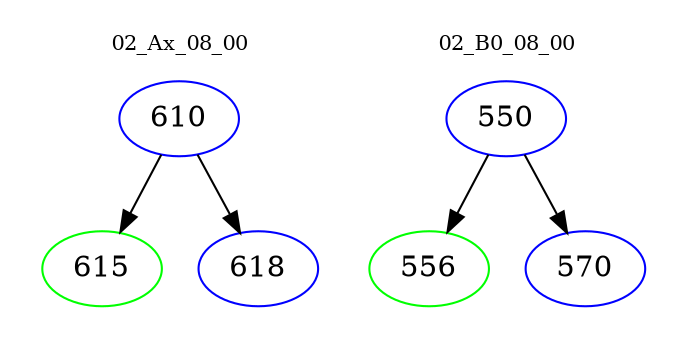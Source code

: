 digraph{
subgraph cluster_0 {
color = white
label = "02_Ax_08_00";
fontsize=10;
T0_610 [label="610", color="blue"]
T0_610 -> T0_615 [color="black"]
T0_615 [label="615", color="green"]
T0_610 -> T0_618 [color="black"]
T0_618 [label="618", color="blue"]
}
subgraph cluster_1 {
color = white
label = "02_B0_08_00";
fontsize=10;
T1_550 [label="550", color="blue"]
T1_550 -> T1_556 [color="black"]
T1_556 [label="556", color="green"]
T1_550 -> T1_570 [color="black"]
T1_570 [label="570", color="blue"]
}
}
